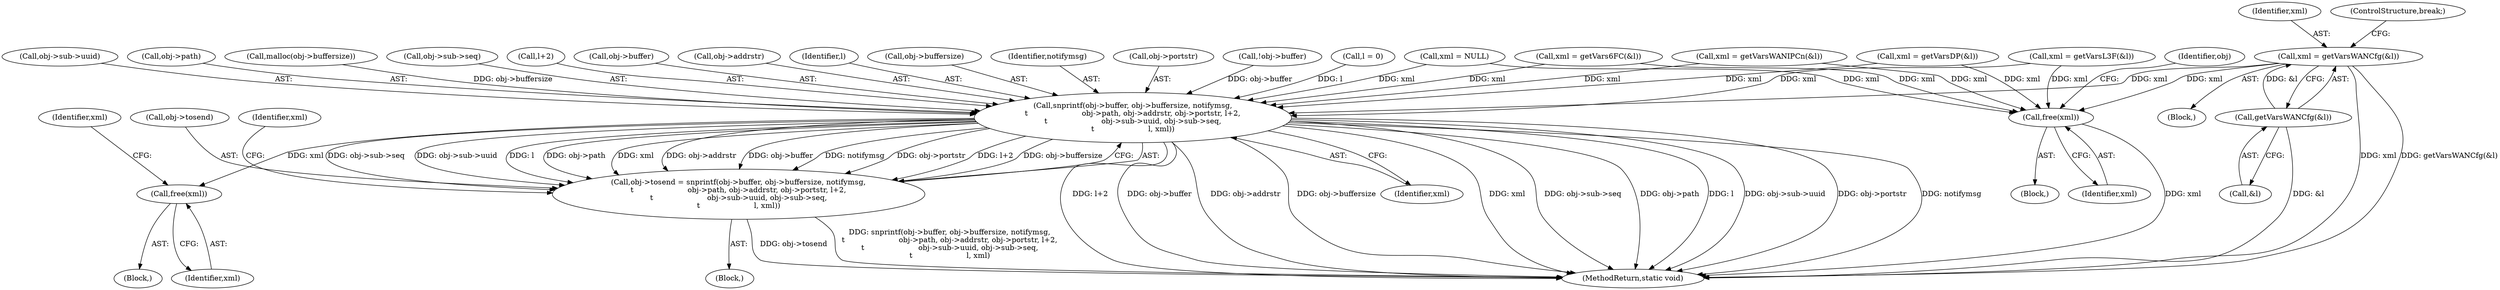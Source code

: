 digraph "0_miniupnp_bec6ccec63cadc95655721bc0e1dd49dac759d94@pointer" {
"1000129" [label="(Call,xml = getVarsWANCfg(&l))"];
"1000131" [label="(Call,getVarsWANCfg(&l))"];
"1000196" [label="(Call,free(xml))"];
"1000208" [label="(Call,snprintf(obj->buffer, obj->buffersize, notifymsg,\n\t                       obj->path, obj->addrstr, obj->portstr, l+2,\n\t                       obj->sub->uuid, obj->sub->seq,\n\t                       l, xml))"];
"1000204" [label="(Call,obj->tosend = snprintf(obj->buffer, obj->buffersize, notifymsg,\n\t                       obj->path, obj->addrstr, obj->portstr, l+2,\n\t                       obj->sub->uuid, obj->sub->seq,\n\t                       l, xml))"];
"1000243" [label="(Call,free(xml))"];
"1000205" [label="(Call,obj->tosend)"];
"1000228" [label="(Call,obj->sub->uuid)"];
"1000195" [label="(Block,)"];
"1000246" [label="(Identifier,xml)"];
"1000208" [label="(Call,snprintf(obj->buffer, obj->buffersize, notifymsg,\n\t                       obj->path, obj->addrstr, obj->portstr, l+2,\n\t                       obj->sub->uuid, obj->sub->seq,\n\t                       l, xml))"];
"1000253" [label="(MethodReturn,static void)"];
"1000196" [label="(Call,free(xml))"];
"1000216" [label="(Call,obj->path)"];
"1000179" [label="(Call,malloc(obj->buffersize))"];
"1000233" [label="(Call,obj->sub->seq)"];
"1000225" [label="(Call,l+2)"];
"1000241" [label="(Identifier,xml)"];
"1000239" [label="(Identifier,xml)"];
"1000209" [label="(Call,obj->buffer)"];
"1000200" [label="(Identifier,obj)"];
"1000219" [label="(Call,obj->addrstr)"];
"1000244" [label="(Identifier,xml)"];
"1000131" [label="(Call,getVarsWANCfg(&l))"];
"1000243" [label="(Call,free(xml))"];
"1000104" [label="(Block,)"];
"1000204" [label="(Call,obj->tosend = snprintf(obj->buffer, obj->buffersize, notifymsg,\n\t                       obj->path, obj->addrstr, obj->portstr, l+2,\n\t                       obj->sub->uuid, obj->sub->seq,\n\t                       l, xml))"];
"1000242" [label="(Block,)"];
"1000143" [label="(Call,xml = getVarsL3F(&l))"];
"1000150" [label="(Call,xml = getVars6FC(&l))"];
"1000164" [label="(Call,xml = NULL)"];
"1000238" [label="(Identifier,l)"];
"1000127" [label="(Block,)"];
"1000212" [label="(Call,obj->buffersize)"];
"1000132" [label="(Call,&l)"];
"1000215" [label="(Identifier,notifymsg)"];
"1000222" [label="(Call,obj->portstr)"];
"1000184" [label="(Call,!obj->buffer)"];
"1000130" [label="(Identifier,xml)"];
"1000136" [label="(Call,xml = getVarsWANIPCn(&l))"];
"1000129" [label="(Call,xml = getVarsWANCfg(&l))"];
"1000167" [label="(Call,l = 0)"];
"1000134" [label="(ControlStructure,break;)"];
"1000157" [label="(Call,xml = getVarsDP(&l))"];
"1000197" [label="(Identifier,xml)"];
"1000129" -> "1000127"  [label="AST: "];
"1000129" -> "1000131"  [label="CFG: "];
"1000130" -> "1000129"  [label="AST: "];
"1000131" -> "1000129"  [label="AST: "];
"1000134" -> "1000129"  [label="CFG: "];
"1000129" -> "1000253"  [label="DDG: xml"];
"1000129" -> "1000253"  [label="DDG: getVarsWANCfg(&l)"];
"1000131" -> "1000129"  [label="DDG: &l"];
"1000129" -> "1000196"  [label="DDG: xml"];
"1000129" -> "1000208"  [label="DDG: xml"];
"1000131" -> "1000132"  [label="CFG: "];
"1000132" -> "1000131"  [label="AST: "];
"1000131" -> "1000253"  [label="DDG: &l"];
"1000196" -> "1000195"  [label="AST: "];
"1000196" -> "1000197"  [label="CFG: "];
"1000197" -> "1000196"  [label="AST: "];
"1000200" -> "1000196"  [label="CFG: "];
"1000196" -> "1000253"  [label="DDG: xml"];
"1000150" -> "1000196"  [label="DDG: xml"];
"1000136" -> "1000196"  [label="DDG: xml"];
"1000164" -> "1000196"  [label="DDG: xml"];
"1000157" -> "1000196"  [label="DDG: xml"];
"1000143" -> "1000196"  [label="DDG: xml"];
"1000208" -> "1000204"  [label="AST: "];
"1000208" -> "1000239"  [label="CFG: "];
"1000209" -> "1000208"  [label="AST: "];
"1000212" -> "1000208"  [label="AST: "];
"1000215" -> "1000208"  [label="AST: "];
"1000216" -> "1000208"  [label="AST: "];
"1000219" -> "1000208"  [label="AST: "];
"1000222" -> "1000208"  [label="AST: "];
"1000225" -> "1000208"  [label="AST: "];
"1000228" -> "1000208"  [label="AST: "];
"1000233" -> "1000208"  [label="AST: "];
"1000238" -> "1000208"  [label="AST: "];
"1000239" -> "1000208"  [label="AST: "];
"1000204" -> "1000208"  [label="CFG: "];
"1000208" -> "1000253"  [label="DDG: l+2"];
"1000208" -> "1000253"  [label="DDG: obj->buffer"];
"1000208" -> "1000253"  [label="DDG: obj->addrstr"];
"1000208" -> "1000253"  [label="DDG: obj->buffersize"];
"1000208" -> "1000253"  [label="DDG: xml"];
"1000208" -> "1000253"  [label="DDG: obj->sub->seq"];
"1000208" -> "1000253"  [label="DDG: obj->path"];
"1000208" -> "1000253"  [label="DDG: l"];
"1000208" -> "1000253"  [label="DDG: obj->sub->uuid"];
"1000208" -> "1000253"  [label="DDG: obj->portstr"];
"1000208" -> "1000253"  [label="DDG: notifymsg"];
"1000208" -> "1000204"  [label="DDG: obj->sub->seq"];
"1000208" -> "1000204"  [label="DDG: obj->sub->uuid"];
"1000208" -> "1000204"  [label="DDG: l"];
"1000208" -> "1000204"  [label="DDG: obj->path"];
"1000208" -> "1000204"  [label="DDG: xml"];
"1000208" -> "1000204"  [label="DDG: obj->addrstr"];
"1000208" -> "1000204"  [label="DDG: obj->buffer"];
"1000208" -> "1000204"  [label="DDG: notifymsg"];
"1000208" -> "1000204"  [label="DDG: obj->portstr"];
"1000208" -> "1000204"  [label="DDG: l+2"];
"1000208" -> "1000204"  [label="DDG: obj->buffersize"];
"1000184" -> "1000208"  [label="DDG: obj->buffer"];
"1000179" -> "1000208"  [label="DDG: obj->buffersize"];
"1000167" -> "1000208"  [label="DDG: l"];
"1000150" -> "1000208"  [label="DDG: xml"];
"1000136" -> "1000208"  [label="DDG: xml"];
"1000164" -> "1000208"  [label="DDG: xml"];
"1000157" -> "1000208"  [label="DDG: xml"];
"1000143" -> "1000208"  [label="DDG: xml"];
"1000208" -> "1000243"  [label="DDG: xml"];
"1000204" -> "1000104"  [label="AST: "];
"1000205" -> "1000204"  [label="AST: "];
"1000241" -> "1000204"  [label="CFG: "];
"1000204" -> "1000253"  [label="DDG: snprintf(obj->buffer, obj->buffersize, notifymsg,\n\t                       obj->path, obj->addrstr, obj->portstr, l+2,\n\t                       obj->sub->uuid, obj->sub->seq,\n\t                       l, xml)"];
"1000204" -> "1000253"  [label="DDG: obj->tosend"];
"1000243" -> "1000242"  [label="AST: "];
"1000243" -> "1000244"  [label="CFG: "];
"1000244" -> "1000243"  [label="AST: "];
"1000246" -> "1000243"  [label="CFG: "];
}

